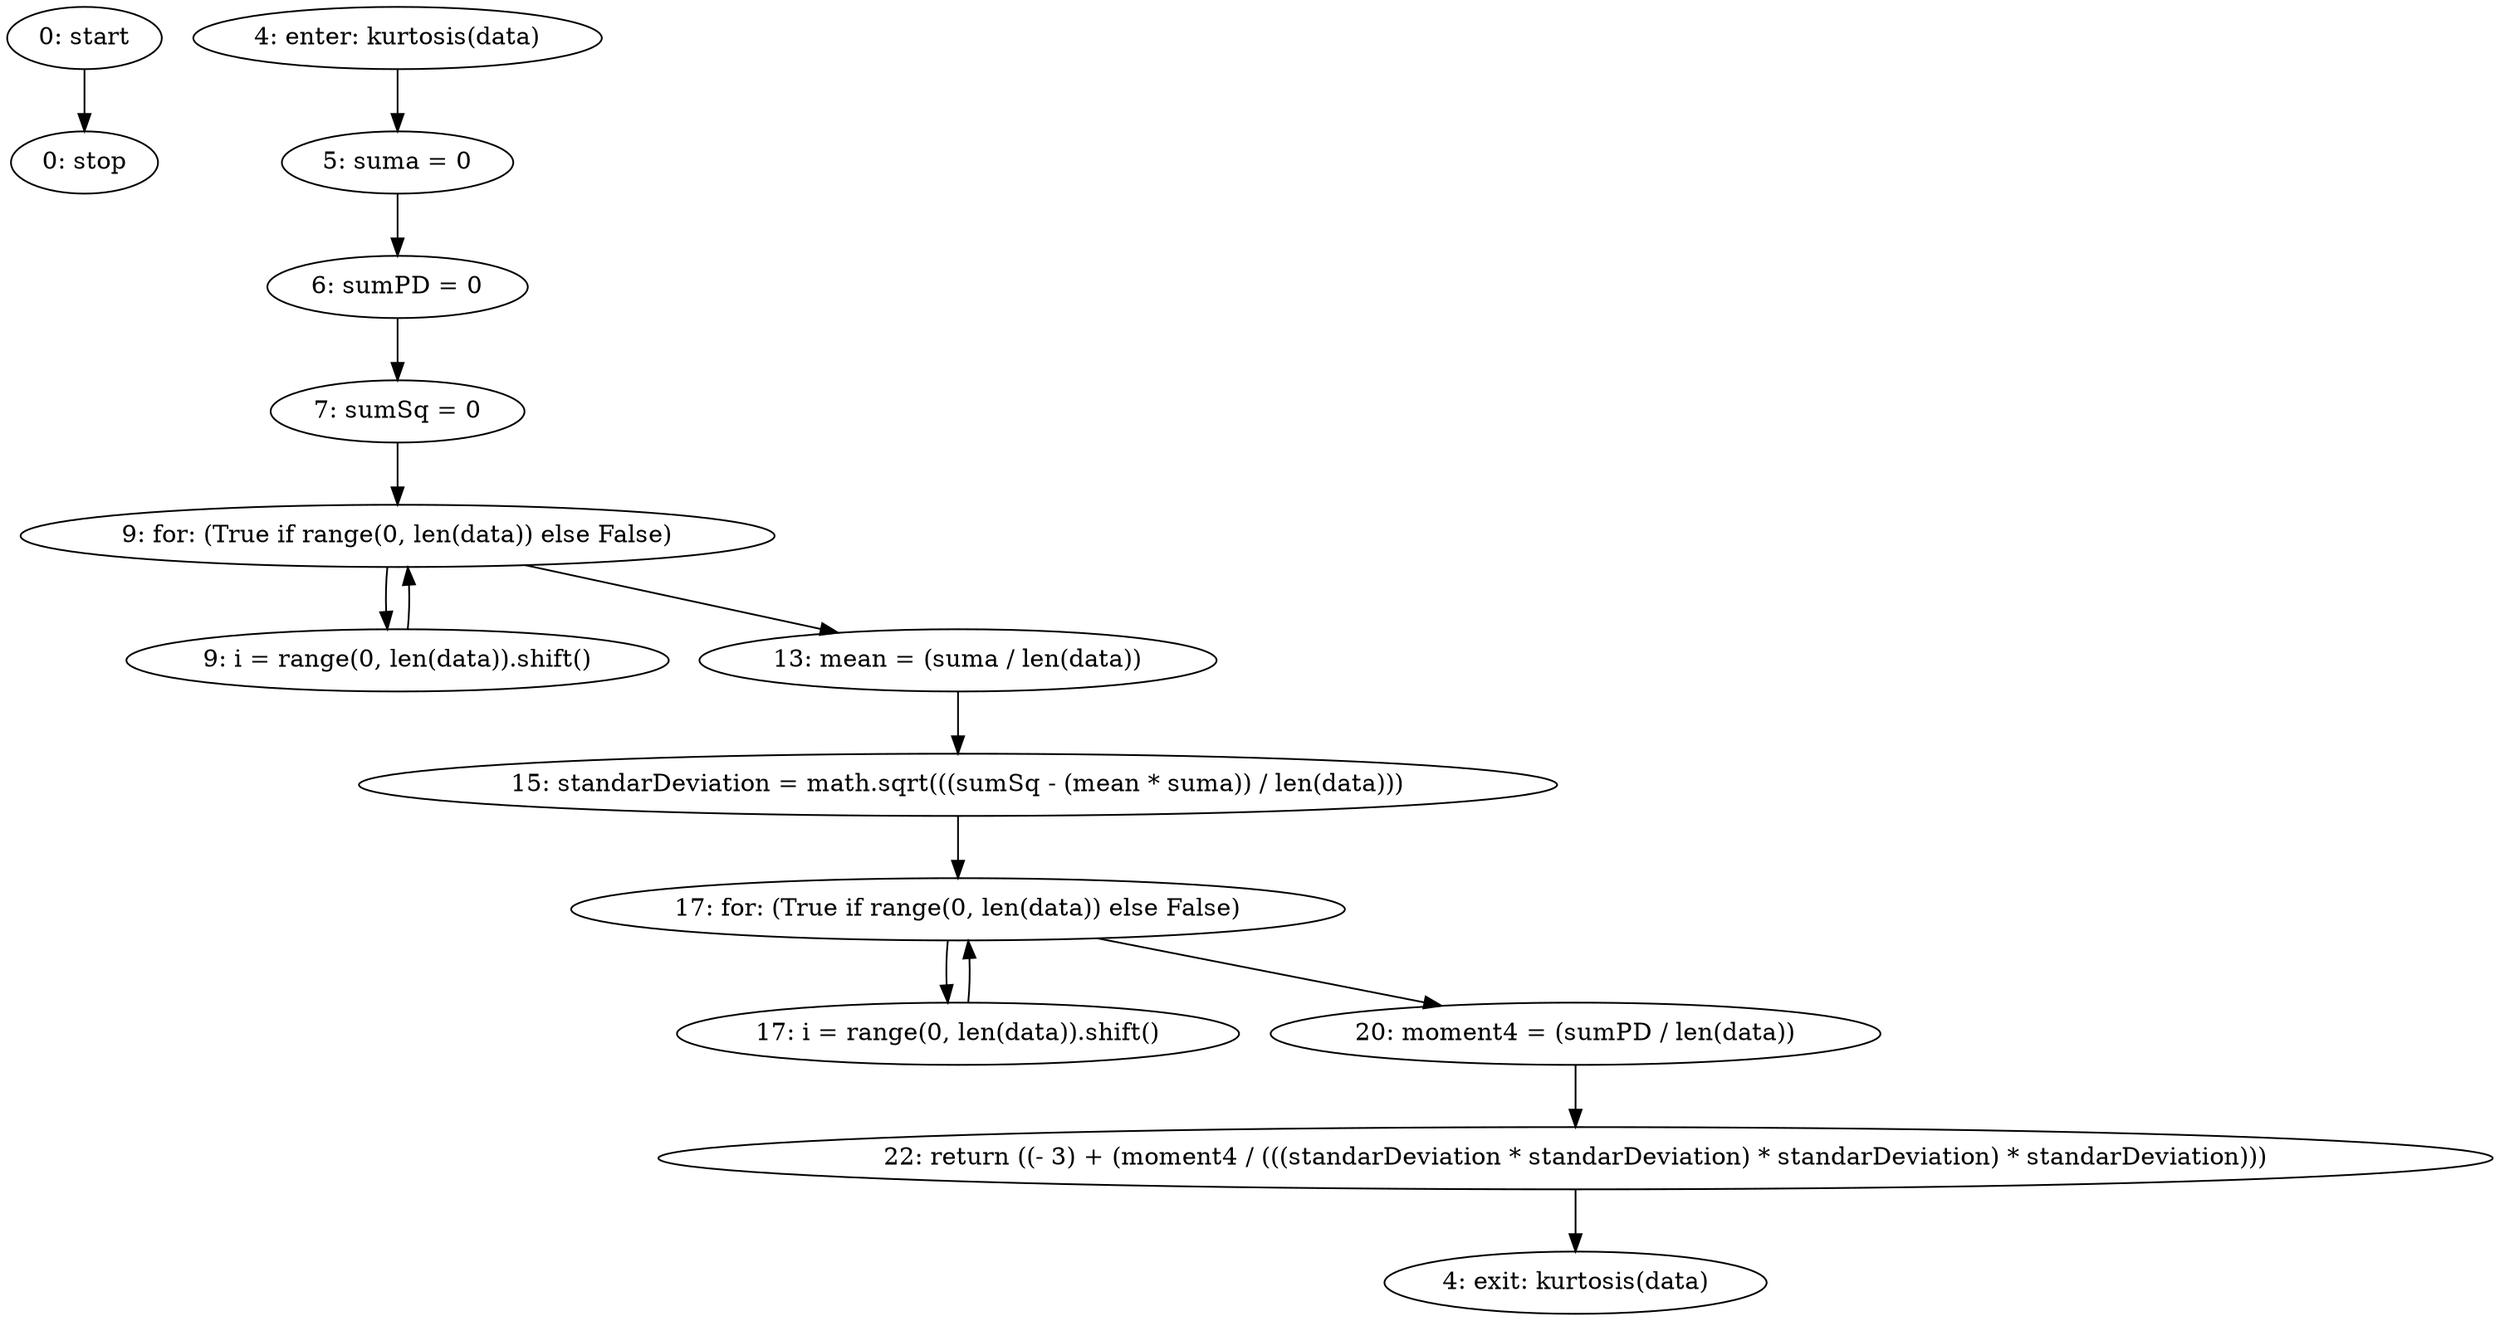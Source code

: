 strict digraph "" {
	node [label="\N"];
	0	[label="0: start"];
	14	[label="0: stop"];
	0 -> 14;
	1	[label="4: enter: kurtosis(data)"];
	3	[label="5: suma = 0"];
	1 -> 3;
	4	[label="6: sumPD = 0"];
	3 -> 4;
	2	[label="4: exit: kurtosis(data)"];
	13	[label="22: return ((- 3) + (moment4 / (((standarDeviation * standarDeviation) * standarDeviation) * standarDeviation)))"];
	13 -> 2;
	5	[label="7: sumSq = 0"];
	4 -> 5;
	6	[label="9: for: (True if range(0, len(data)) else False)"];
	5 -> 6;
	7	[label="9: i = range(0, len(data)).shift()"];
	6 -> 7;
	8	[label="13: mean = (suma / len(data))"];
	6 -> 8;
	7 -> 6;
	9	[label="15: standarDeviation = math.sqrt(((sumSq - (mean * suma)) / len(data)))"];
	8 -> 9;
	10	[label="17: for: (True if range(0, len(data)) else False)"];
	9 -> 10;
	11	[label="17: i = range(0, len(data)).shift()"];
	10 -> 11;
	12	[label="20: moment4 = (sumPD / len(data))"];
	10 -> 12;
	11 -> 10;
	12 -> 13;
}
